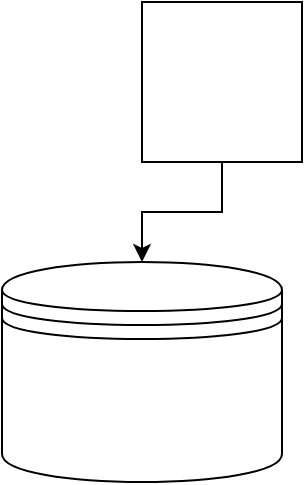 <mxfile version="12.9.13" type="github"><diagram id="A0QrMnOZjvsKiPB0QKq4" name="第 1 页"><mxGraphModel dx="1038" dy="500" grid="1" gridSize="10" guides="1" tooltips="1" connect="1" arrows="1" fold="1" page="1" pageScale="1" pageWidth="827" pageHeight="1169" math="0" shadow="0"><root><mxCell id="0"/><mxCell id="1" parent="0"/><mxCell id="Ct7uie1iT6eMho05ujjy-3" style="edgeStyle=orthogonalEdgeStyle;rounded=0;orthogonalLoop=1;jettySize=auto;html=1;exitX=0.5;exitY=1;exitDx=0;exitDy=0;entryX=0.5;entryY=0;entryDx=0;entryDy=0;" parent="1" source="Ct7uie1iT6eMho05ujjy-1" target="Ct7uie1iT6eMho05ujjy-2" edge="1"><mxGeometry relative="1" as="geometry"/></mxCell><mxCell id="Ct7uie1iT6eMho05ujjy-1" value="" style="whiteSpace=wrap;html=1;aspect=fixed;" parent="1" vertex="1"><mxGeometry x="210" y="120" width="80" height="80" as="geometry"/></mxCell><mxCell id="Ct7uie1iT6eMho05ujjy-2" value="" style="shape=datastore;whiteSpace=wrap;html=1;" parent="1" vertex="1"><mxGeometry x="140" y="250" width="140" height="110" as="geometry"/></mxCell></root></mxGraphModel></diagram></mxfile>